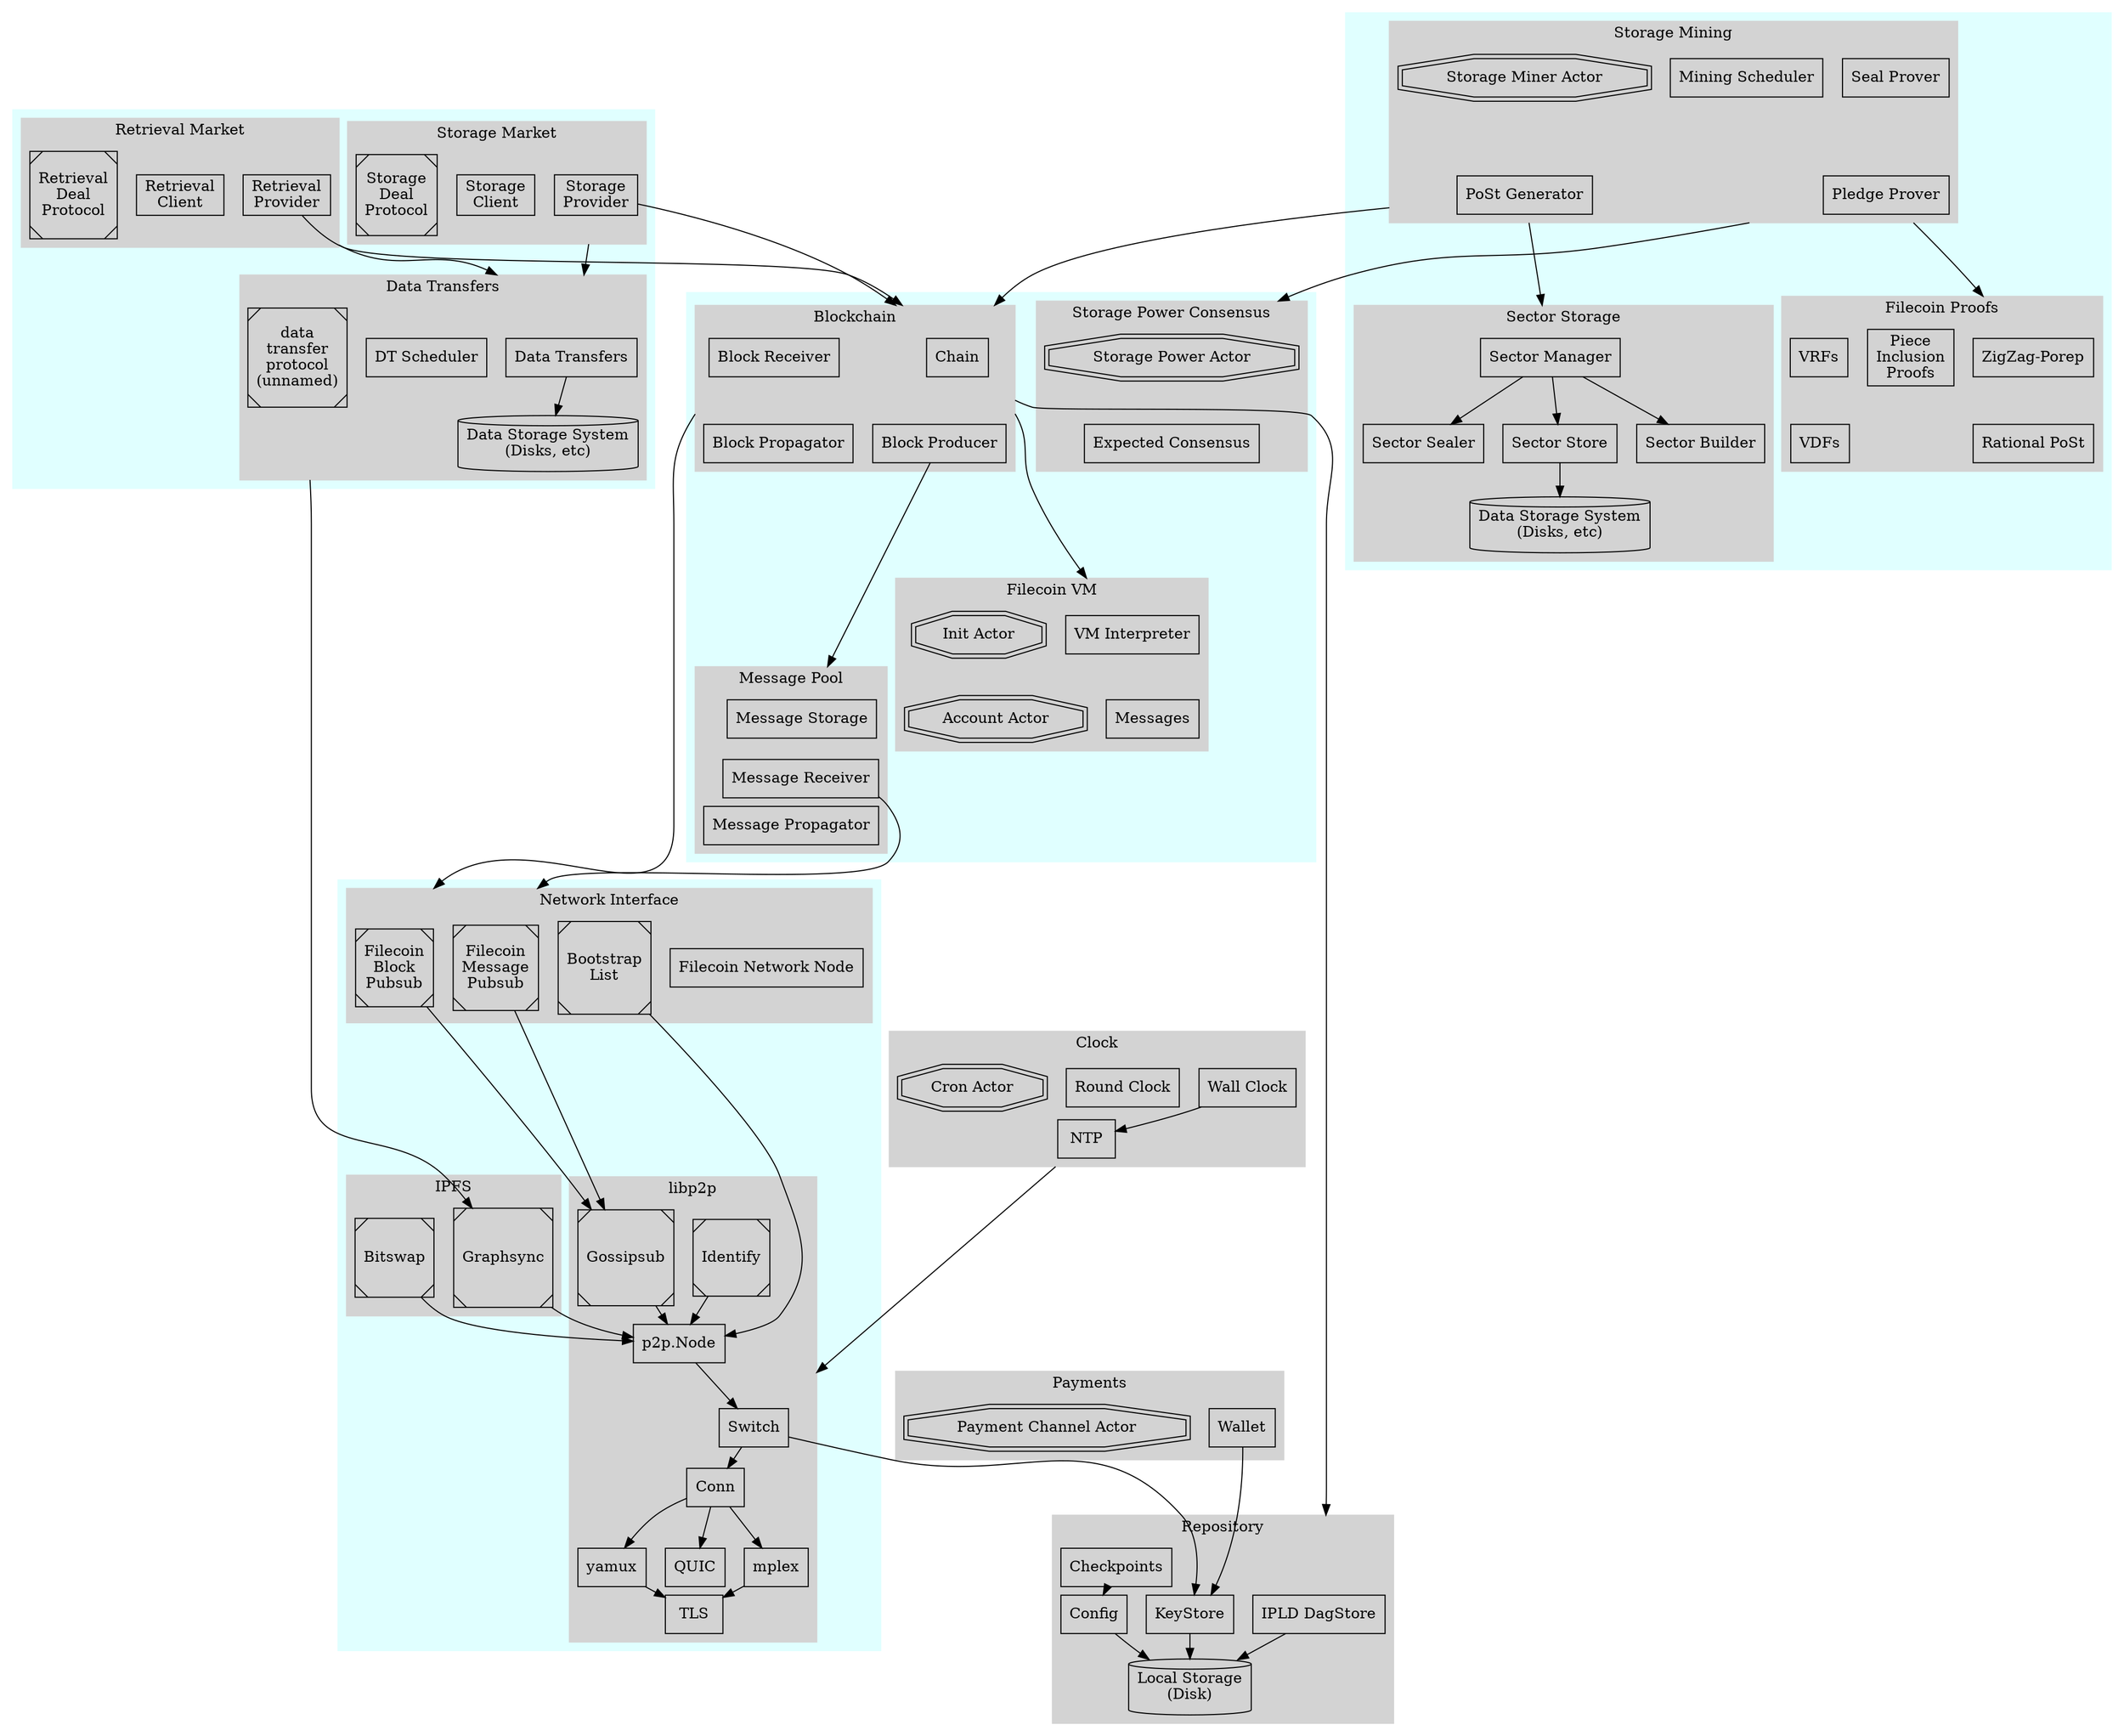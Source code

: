 digraph Filecoin {
  compound=true;
  ranksep=0.1;


  subgraph cluster_blockchain_subgroup {
    color=lightcyan1
    style=filled

    subgraph cluster_blockchain {
      style=filled
      color=lightgrey
      label = "Blockchain"

      { // components
        node [shape=box]
        "Chain"
        "Block Receiver"
        "Block Propagator"
        "Block Producer"
      }

      "Chain" -> "Block Producer" [style=invis]
      "Block Receiver" -> "Block Propagator" [style=invis]
    }

    subgraph cluster_vm {
      style=filled
      color=lightgrey
      label = "Filecoin VM"

      { // components
        node [shape=box]
        "VM Interpreter"
        "Messages"
      }

      { // actors
        node [shape=doubleoctagon]
        "Init Actor"
        "Account Actor"
      }

      "Init Actor" -> "Account Actor" [style=invis]
      "VM Interpreter" -> "Messages" [style=invis]
    }

    subgraph cluster_messagepool {
      style=filled
      color=lightgrey
      label = "Message Pool"

      { // components
        node [shape=box]
        "Message Storage"
        "Message Propagator"
        "Message Receiver"
      }

      "Message Storage" -> "Message Receiver" -> "Message Propagator" [style=invis]
    }


    subgraph cluster_storagepowerconsensus {
      style=filled
      color=lightgrey
      label = "Storage Power Consensus"

      { // components
        node [shape=box]
        "Expected Consensus"
      }

      { // actors
        node [shape=doubleoctagon]
        "Storage Power Actor"
      }

      "Storage Power Actor" -> "Expected Consensus" [style=invis]
    }
  }


  subgraph cluster_payments {
    style=filled
    color=lightgrey
    label = "Payments"

    { // components
      node [shape=box]
      "Wallet"
    }

    { // actors
      node [shape=doubleoctagon]
      "Payment Channel Actor"
    }
  }

  subgraph cluster_markets {
    color=lightcyan1
    style=filled

    subgraph cluster_storagemarket {
      style=filled
      color=lightgrey
      label = "Storage Market"

      { // components
        node [shape=box]
        "Storage Provider" [label="Storage\nProvider"]
        "Storage Client" [label="Storage\nClient"]
      }

      { // libp2p protocols
        node [shape=Msquare]
        "Storage Deal Protocol" [label="Storage\nDeal\nProtocol"]
      }

    }

    subgraph cluster_retrievalmarket {
      style=filled
      color=lightgrey
      label = "Retrieval Market"

      { // components
        node [shape=box]
        "Retrieval Provider" [label="Retrieval\nProvider"]
        "Retrieval Client" [label="Retrieval\nClient"]
      }

      { // libp2p protocols
        node [shape=Msquare]
        "Retrieval Deal Protocol" [label="Retrieval\nDeal\nProtocol"]
      }

    }

    subgraph cluster_datatransfers {
      style=filled
      color=lightgrey
      label = "Data Transfers"

      { // components
        node [shape=box]
        "Data Transfers"
        "DT Scheduler"
      }

      { // libp2p protocols
        node [shape=Msquare]
        "AuthSwap" [label="data\ntransfer\nprotocol\n(unnamed)"]
      }

      "Disk2" [shape=cylinder, label="Data Storage System\n(Disks, etc)"]

      "Data Transfers" -> "Disk2"

    }
  }

  subgraph cluster_storageminerprocess {
    color=lightcyan1
    style=filled

    subgraph cluster_storagemining {
      style=filled
      color=lightgrey
      label = "Storage Mining"

      { // components
        node [shape=box]
        "Seal Prover"
        "PoSt Generator"
        "Pledge Prover"
        "Mining Scheduler"
      }

      { // actors
        node [shape=doubleoctagon]
        "Storage Miner Actor"
      }

      "Storage Miner Actor" -> "PoSt Generator" [style=invis]
      "Seal Prover" -> "Pledge Prover" [style=invis]
    }

    subgraph cluster_sectorstorage {
      style=filled
      color=lightgrey
      label = "Sector Storage"

      { // components
        node [shape=box]
        "Sector Manager"
        "Sector Store"
        "Sector Builder"
        "Sector Sealer"
      }
      "Disks" [shape=cylinder, label="Data Storage System\n(Disks, etc)"]

      "Sector Manager" -> "Sector Store"
      "Sector Manager" -> "Sector Builder"
      "Sector Manager" -> "Sector Sealer"
      "Sector Store" -> "Disks"
    }

    subgraph cluster_filproofs {
      style=filled
      color=lightgrey
      label = "Filecoin Proofs"

      { // components
        node [shape=box]
        "ZigZag-Porep"
        "Rational PoSt"
        "Piece Inclusion Proofs" [label="Piece\nInclusion\nProofs"]
        "VRFs"
        "VDFs"
      }

      "ZigZag-Porep" -> "Rational PoSt" [style=invis]
      VRFs -> VDFs [style=invis]
    }
  }

  subgraph cluster_clock {
    style=filled
    color=lightgrey
    label = "Clock"

    { // components
      node [shape=box]
      "Wall Clock"
      "NTP"
      "Round Clock"
    }

    { // actors
      node [shape=doubleoctagon]
      "Cron Actor"
    }

    { // libp2p protocols
      node [shape=Msquare]
      "NTP"
    }
    "Wall Clock" -> "NTP"
  }

  subgraph cluster_repository {
    style=filled
    color=lightgrey
    label = "Repository"

    { // components
      node [shape=box]
      "Config"
      "Checkpoints"
      "KeyStore"
      "IPLD DagStore"
    }
    "Local Storage" [shape=cylinder,label="Local Storage\n(Disk)"]

    "Checkpoints" -> "Config"
    "IPLD DagStore" -> "Local Storage"
    "Config" -> "Local Storage"
    "KeyStore" -> "Local Storage"
  }



  subgraph cluster_net {
    color=lightcyan1
    style=filled

    subgraph cluster_network {
      style=filled
      color=lightgrey
      label = "Network Interface"

      { // components
        node [shape=box]
        "Filecoin Network Node"
      }

      { // libp2p protocols
        node [shape=Msquare]
        "Block Pubsub" [label="Filecoin\nBlock\nPubsub"]
        "Message Pubsub" [label="Filecoin\nMessage\nPubsub"]
        "Bootstrap List" [label="Bootstrap\nList"]
      }
    }

    subgraph cluster_ipfs {
      style=filled
      color=lightgrey
      label = "IPFS"

      { // libp2p protocols
        node [shape=Msquare]
        "Graphsync"
        "Bitswap"
      }
    }

    subgraph cluster_libp2p {
      style=filled
      color=lightgrey
      label = "libp2p"

      { // components
        node [shape=box]
        "p2p.Node"
        "Switch"
        "Conn"
        "TLS"
        "QUIC"
        "yamux"
        "mplex"
      }

      { // libp2p protocols
        node [shape=Msquare]
        "Identify"
        "Gossipsub"
      }

      "Identify" -> "p2p.Node"
      "Gossipsub" -> "p2p.Node"
      "Graphsync" -> "p2p.Node"
      "Bitswap" -> "p2p.Node"

      "p2p.Node" -> "Switch"
      "Switch" -> "Conn"
      "Conn" -> "QUIC"
      "Conn" -> "yamux" -> "TLS"
      "Conn" -> "mplex" -> "TLS"
    }
  }



  // cross module links
  {
    edge [minlen=3]
    "PoSt Generator" -> "Sector Manager" [ltail=cluster_storagemining,lhead=cluster_sectorstorage]
    "Chain" -> "VM Interpreter" [ltail=cluster_blockchain, lhead=cluster_vm]
    // "Message Pool" -> "Messages" [ltail=cluster_messagepool]
    // "Chain" -> "Expected Consensus" [ltail=cluster_blockchain, lhead=cluster_storagepowerconsensus]
    "Pledge Prover" -> "Storage Power Actor" [ltail=cluster_storagemining, lhead=cluster_storagepowerconsensus]
    "Block Pubsub" -> "Gossipsub"
    "Message Pubsub" -> "Gossipsub"
    "Storage Provider" -> "Chain" [ltail=cluster_blockchain, lhead=cluster_blockchain]
    "Retrieval Provider" -> "Chain" [ltail=cluster_blockchain, lhead=cluster_blockchain]
    "PoSt Generator" -> "Chain" [ltail=cluster_storagemining, lhead=cluster_blockchain]
    "Chain" -> "IPLD DagStore" [ltail=cluster_blockchain, lhead=cluster_repository]
    "AuthSwap" -> "Graphsync" [ltail=cluster_datatransfers]
    "Storage Provider" -> "Data Transfers" [ltail=cluster_storagemarket, lhead=cluster_datatransfers]
    "Retrieval Provider" -> "Data Transfers" [ltail=cluster_retrievalmarket, lhead=cluster_datatransfers]
    "Block Receiver" -> "Block Pubsub" [ltail=cluster_blockchain, lhead=cluster_network]
    "Message Receiver" -> "Message Pubsub" [ltail=cluster_blockchain, lhead=cluster_network]
    // "Message Storage" -> "IPLD DagStore" [ltail=cluster_blockchain, lhead=cluster_repository]
    "Switch" -> "KeyStore"
    "NTP" -> "Switch" [ltail=cluster_clock, lhead=cluster_libp2p]
    "Bootstrap List" -> "p2p.Node"
    "Block Producer" -> "Message Storage" [lhead=cluster_messagepool]
    "Pledge Prover" -> "ZigZag-Porep" [ltail=cluster_storagemining, lhead=cluster_filproofs]
    "Wallet" -> "KeyStore"
    // "Block Producer" -> "PoSt Generator" [style=dashed]
  }
}
